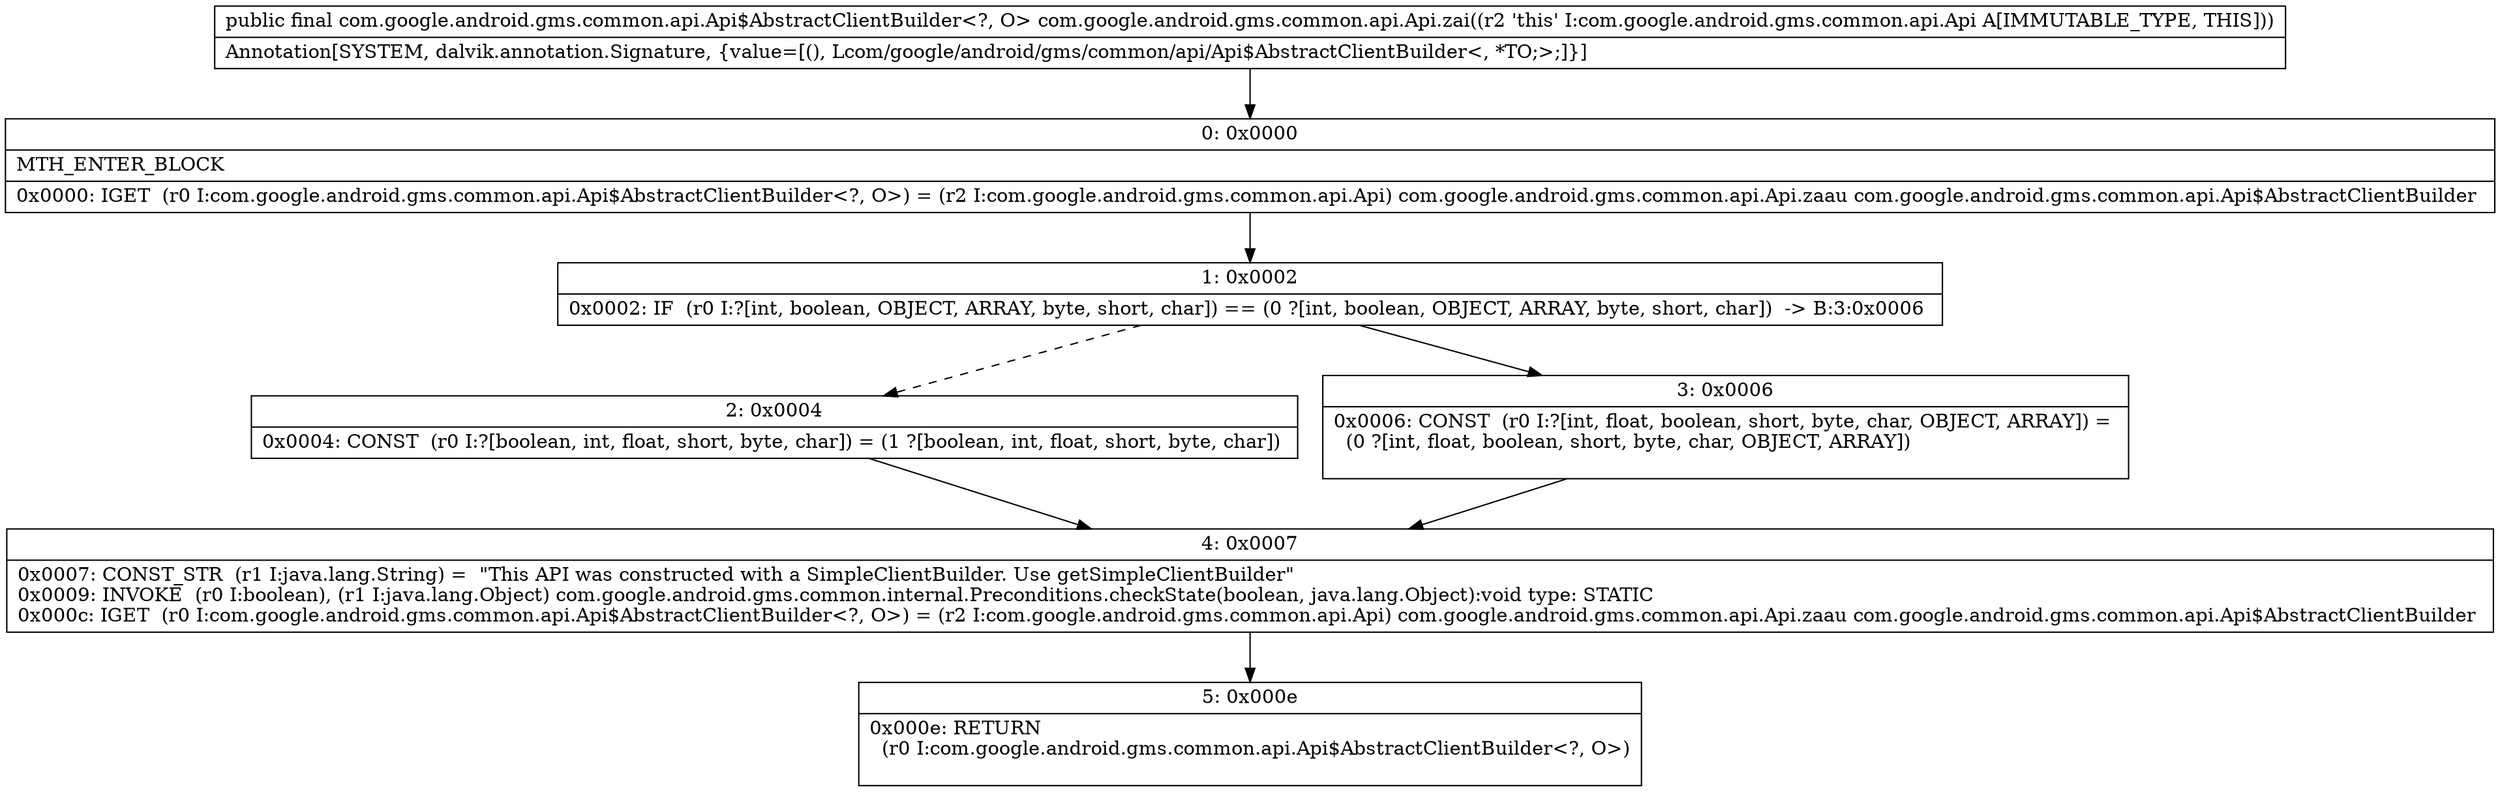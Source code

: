 digraph "CFG forcom.google.android.gms.common.api.Api.zai()Lcom\/google\/android\/gms\/common\/api\/Api$AbstractClientBuilder;" {
Node_0 [shape=record,label="{0\:\ 0x0000|MTH_ENTER_BLOCK\l|0x0000: IGET  (r0 I:com.google.android.gms.common.api.Api$AbstractClientBuilder\<?, O\>) = (r2 I:com.google.android.gms.common.api.Api) com.google.android.gms.common.api.Api.zaau com.google.android.gms.common.api.Api$AbstractClientBuilder \l}"];
Node_1 [shape=record,label="{1\:\ 0x0002|0x0002: IF  (r0 I:?[int, boolean, OBJECT, ARRAY, byte, short, char]) == (0 ?[int, boolean, OBJECT, ARRAY, byte, short, char])  \-\> B:3:0x0006 \l}"];
Node_2 [shape=record,label="{2\:\ 0x0004|0x0004: CONST  (r0 I:?[boolean, int, float, short, byte, char]) = (1 ?[boolean, int, float, short, byte, char]) \l}"];
Node_3 [shape=record,label="{3\:\ 0x0006|0x0006: CONST  (r0 I:?[int, float, boolean, short, byte, char, OBJECT, ARRAY]) = \l  (0 ?[int, float, boolean, short, byte, char, OBJECT, ARRAY])\l \l}"];
Node_4 [shape=record,label="{4\:\ 0x0007|0x0007: CONST_STR  (r1 I:java.lang.String) =  \"This API was constructed with a SimpleClientBuilder. Use getSimpleClientBuilder\" \l0x0009: INVOKE  (r0 I:boolean), (r1 I:java.lang.Object) com.google.android.gms.common.internal.Preconditions.checkState(boolean, java.lang.Object):void type: STATIC \l0x000c: IGET  (r0 I:com.google.android.gms.common.api.Api$AbstractClientBuilder\<?, O\>) = (r2 I:com.google.android.gms.common.api.Api) com.google.android.gms.common.api.Api.zaau com.google.android.gms.common.api.Api$AbstractClientBuilder \l}"];
Node_5 [shape=record,label="{5\:\ 0x000e|0x000e: RETURN  \l  (r0 I:com.google.android.gms.common.api.Api$AbstractClientBuilder\<?, O\>)\l \l}"];
MethodNode[shape=record,label="{public final com.google.android.gms.common.api.Api$AbstractClientBuilder\<?, O\> com.google.android.gms.common.api.Api.zai((r2 'this' I:com.google.android.gms.common.api.Api A[IMMUTABLE_TYPE, THIS]))  | Annotation[SYSTEM, dalvik.annotation.Signature, \{value=[(), Lcom\/google\/android\/gms\/common\/api\/Api$AbstractClientBuilder\<, *TO;\>;]\}]\l}"];
MethodNode -> Node_0;
Node_0 -> Node_1;
Node_1 -> Node_2[style=dashed];
Node_1 -> Node_3;
Node_2 -> Node_4;
Node_3 -> Node_4;
Node_4 -> Node_5;
}

